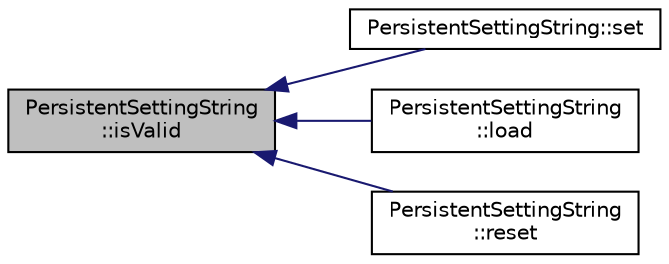 digraph "PersistentSettingString::isValid"
{
  edge [fontname="Helvetica",fontsize="10",labelfontname="Helvetica",labelfontsize="10"];
  node [fontname="Helvetica",fontsize="10",shape=record];
  rankdir="LR";
  Node8 [label="PersistentSettingString\l::isValid",height=0.2,width=0.4,color="black", fillcolor="grey75", style="filled", fontcolor="black"];
  Node8 -> Node9 [dir="back",color="midnightblue",fontsize="10",style="solid",fontname="Helvetica"];
  Node9 [label="PersistentSettingString::set",height=0.2,width=0.4,color="black", fillcolor="white", style="filled",URL="$classPersistentSettingString.html#a7dafadd7fb60bdde97ca37cb84f433e3",tooltip="set the value "];
  Node8 -> Node10 [dir="back",color="midnightblue",fontsize="10",style="solid",fontname="Helvetica"];
  Node10 [label="PersistentSettingString\l::load",height=0.2,width=0.4,color="black", fillcolor="white", style="filled",URL="$classPersistentSettingString.html#ada2ef8cc76970330cd990c55aed77518",tooltip="Load the value stored in EEPROM for this setting. "];
  Node8 -> Node11 [dir="back",color="midnightblue",fontsize="10",style="solid",fontname="Helvetica"];
  Node11 [label="PersistentSettingString\l::reset",height=0.2,width=0.4,color="black", fillcolor="white", style="filled",URL="$classPersistentSettingString.html#ad58bb2921fe58366bf807f08634f7c6f",tooltip="Reset the value in RAM to the default value. "];
}
